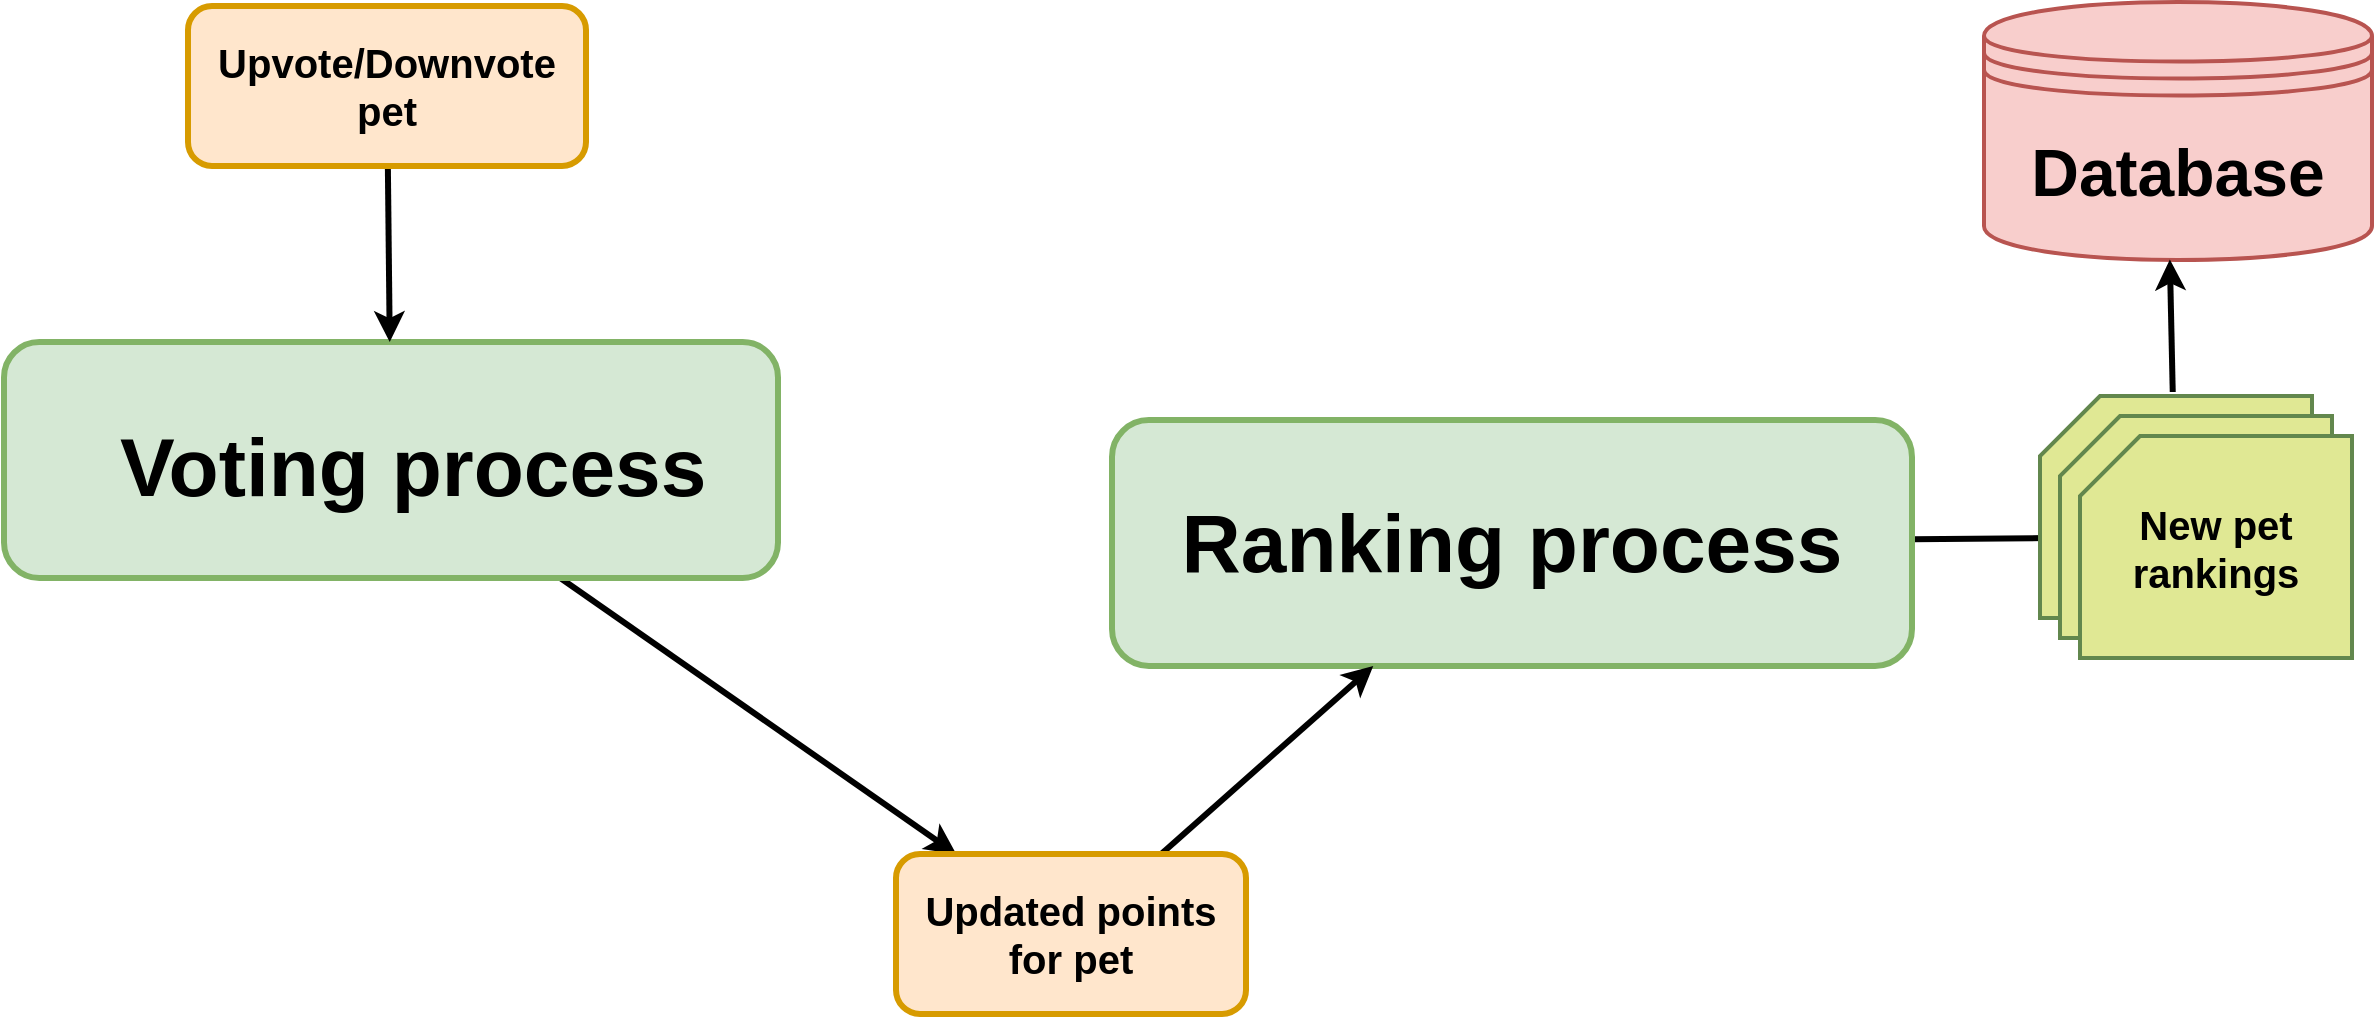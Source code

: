 <mxfile version="15.1.4" type="device"><diagram id="jmvgeUkXb4G0Z7SY6pDU" name="Page-1"><mxGraphModel dx="2431" dy="694" grid="0" gridSize="10" guides="0" tooltips="1" connect="0" arrows="1" fold="1" page="0" pageScale="1" pageWidth="470" pageHeight="400" background="none" math="0" shadow="0"><root><mxCell id="0"/><mxCell id="1" parent="0"/><mxCell id="kogghIZNYxy__B8rG4vJ-8" style="edgeStyle=none;rounded=0;orthogonalLoop=1;jettySize=auto;html=1;strokeWidth=3;" edge="1" parent="1" source="kogghIZNYxy__B8rG4vJ-1" target="kogghIZNYxy__B8rG4vJ-7"><mxGeometry relative="1" as="geometry"/></mxCell><mxCell id="kogghIZNYxy__B8rG4vJ-1" value="" style="rounded=1;whiteSpace=wrap;html=1;fillColor=#d5e8d4;strokeColor=#82b366;strokeWidth=3;" vertex="1" parent="1"><mxGeometry x="-377" y="819" width="387" height="118" as="geometry"/></mxCell><mxCell id="kogghIZNYxy__B8rG4vJ-2" value="&lt;br&gt;&lt;div style=&quot;font-size: 41px&quot; align=&quot;left&quot;&gt;&lt;font style=&quot;font-size: 41px&quot;&gt;&lt;b&gt;Voting process &lt;br&gt;&lt;/b&gt;&lt;/font&gt;&lt;/div&gt;" style="text;html=1;strokeColor=none;fillColor=none;align=left;verticalAlign=middle;whiteSpace=wrap;rounded=0;" vertex="1" parent="1"><mxGeometry x="-321" y="865" width="440" height="20" as="geometry"/></mxCell><mxCell id="kogghIZNYxy__B8rG4vJ-11" style="edgeStyle=none;rounded=0;orthogonalLoop=1;jettySize=auto;html=1;strokeWidth=3;entryX=0.013;entryY=0.64;entryDx=0;entryDy=0;entryPerimeter=0;endArrow=none;endFill=0;" edge="1" parent="1" source="kogghIZNYxy__B8rG4vJ-3" target="kogghIZNYxy__B8rG4vJ-19"><mxGeometry relative="1" as="geometry"><mxPoint x="605" y="980" as="sourcePoint"/></mxGeometry></mxCell><mxCell id="kogghIZNYxy__B8rG4vJ-3" value="&lt;font style=&quot;font-size: 41px&quot;&gt;&lt;b&gt;Ranking process&lt;/b&gt;&lt;/font&gt;" style="rounded=1;whiteSpace=wrap;html=1;fillColor=#d5e8d4;strokeColor=#82b366;strokeWidth=3;" vertex="1" parent="1"><mxGeometry x="177" y="858" width="400" height="123" as="geometry"/></mxCell><mxCell id="kogghIZNYxy__B8rG4vJ-6" style="rounded=0;orthogonalLoop=1;jettySize=auto;html=1;strokeWidth=3;" edge="1" parent="1" source="kogghIZNYxy__B8rG4vJ-5" target="kogghIZNYxy__B8rG4vJ-1"><mxGeometry relative="1" as="geometry"/></mxCell><mxCell id="kogghIZNYxy__B8rG4vJ-5" value="&lt;font style=&quot;font-size: 20px&quot;&gt;&lt;b&gt;&lt;font style=&quot;font-size: 20px&quot;&gt;Upvote/Downvote pet&lt;/font&gt;&lt;/b&gt;&lt;/font&gt;" style="rounded=1;whiteSpace=wrap;html=1;strokeColor=#d79b00;strokeWidth=3;fillColor=#ffe6cc;" vertex="1" parent="1"><mxGeometry x="-285" y="651" width="199" height="80" as="geometry"/></mxCell><mxCell id="kogghIZNYxy__B8rG4vJ-9" style="edgeStyle=none;rounded=0;orthogonalLoop=1;jettySize=auto;html=1;strokeWidth=3;" edge="1" parent="1" source="kogghIZNYxy__B8rG4vJ-7" target="kogghIZNYxy__B8rG4vJ-3"><mxGeometry relative="1" as="geometry"/></mxCell><mxCell id="kogghIZNYxy__B8rG4vJ-7" value="&lt;font style=&quot;font-size: 20px&quot;&gt;&lt;b&gt;&lt;font style=&quot;font-size: 20px&quot;&gt;Updated points for pet&lt;br&gt;&lt;/font&gt;&lt;/b&gt;&lt;/font&gt;" style="rounded=1;whiteSpace=wrap;html=1;strokeColor=#d79b00;strokeWidth=3;fillColor=#ffe6cc;" vertex="1" parent="1"><mxGeometry x="69" y="1075" width="175" height="80" as="geometry"/></mxCell><mxCell id="kogghIZNYxy__B8rG4vJ-17" value="&lt;font style=&quot;font-size: 33px&quot;&gt;&lt;b&gt;Database&lt;/b&gt;&lt;/font&gt;" style="shape=datastore;whiteSpace=wrap;html=1;strokeColor=#b85450;strokeWidth=2;fillColor=#f8cecc;" vertex="1" parent="1"><mxGeometry x="613" y="649" width="194" height="129" as="geometry"/></mxCell><mxCell id="kogghIZNYxy__B8rG4vJ-27" style="edgeStyle=none;rounded=0;orthogonalLoop=1;jettySize=auto;html=1;endArrow=classic;endFill=1;strokeWidth=3;entryX=0.479;entryY=0.998;entryDx=0;entryDy=0;entryPerimeter=0;exitX=0.488;exitY=-0.018;exitDx=0;exitDy=0;exitPerimeter=0;" edge="1" parent="1" source="kogghIZNYxy__B8rG4vJ-19" target="kogghIZNYxy__B8rG4vJ-17"><mxGeometry relative="1" as="geometry"><mxPoint x="786" y="841" as="sourcePoint"/><mxPoint x="786" y="781" as="targetPoint"/></mxGeometry></mxCell><mxCell id="kogghIZNYxy__B8rG4vJ-32" value="" style="group" vertex="1" connectable="0" parent="1"><mxGeometry x="641" y="846" width="156" height="131" as="geometry"/></mxCell><mxCell id="kogghIZNYxy__B8rG4vJ-19" value="" style="shape=card;whiteSpace=wrap;html=1;strokeColor=#62874D;strokeWidth=2;fillColor=#E0E894;" vertex="1" parent="kogghIZNYxy__B8rG4vJ-32"><mxGeometry width="136" height="111" as="geometry"/></mxCell><mxCell id="kogghIZNYxy__B8rG4vJ-22" value="" style="shape=card;whiteSpace=wrap;html=1;strokeColor=#62874D;strokeWidth=2;fillColor=#E0E894;" vertex="1" parent="kogghIZNYxy__B8rG4vJ-32"><mxGeometry x="10" y="10" width="136" height="111" as="geometry"/></mxCell><mxCell id="kogghIZNYxy__B8rG4vJ-23" value="&lt;font style=&quot;font-size: 20px&quot;&gt;&lt;b&gt;&lt;font style=&quot;font-size: 20px&quot;&gt;New pet rankings&lt;br&gt;&lt;/font&gt;&lt;/b&gt;&lt;/font&gt;" style="shape=card;whiteSpace=wrap;html=1;strokeColor=#62874D;strokeWidth=2;fillColor=#E0E894;" vertex="1" parent="kogghIZNYxy__B8rG4vJ-32"><mxGeometry x="20" y="20" width="136" height="111" as="geometry"/></mxCell></root></mxGraphModel></diagram></mxfile>